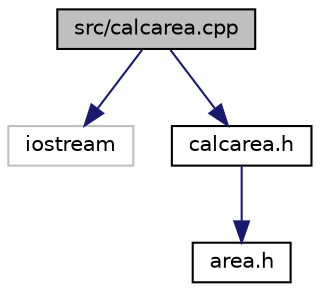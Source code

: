 digraph "src/calcarea.cpp"
{
  edge [fontname="Helvetica",fontsize="10",labelfontname="Helvetica",labelfontsize="10"];
  node [fontname="Helvetica",fontsize="10",shape=record];
  Node1 [label="src/calcarea.cpp",height=0.2,width=0.4,color="black", fillcolor="grey75", style="filled", fontcolor="black"];
  Node1 -> Node2 [color="midnightblue",fontsize="10",style="solid"];
  Node2 [label="iostream",height=0.2,width=0.4,color="grey75", fillcolor="white", style="filled"];
  Node1 -> Node3 [color="midnightblue",fontsize="10",style="solid"];
  Node3 [label="calcarea.h",height=0.2,width=0.4,color="black", fillcolor="white", style="filled",URL="$calcarea_8h.html",tooltip="Arquivo cabeçalho contendo a definição das funções que solicitam ao usuário os dados necessários para..."];
  Node3 -> Node4 [color="midnightblue",fontsize="10",style="solid"];
  Node4 [label="area.h",height=0.2,width=0.4,color="black", fillcolor="white", style="filled",URL="$area_8h.html",tooltip="Arquivo cabecalho contendo a definicao das funções que calculam a área das figuras geométricas..."];
}
